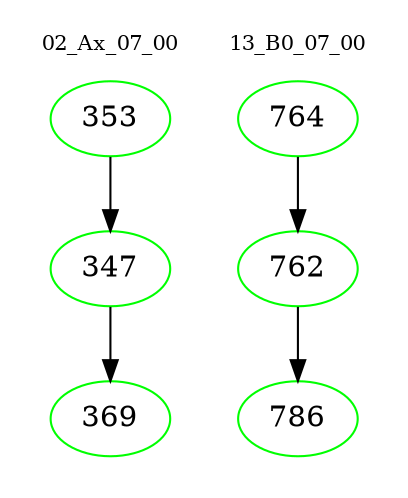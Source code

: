 digraph{
subgraph cluster_0 {
color = white
label = "02_Ax_07_00";
fontsize=10;
T0_353 [label="353", color="green"]
T0_353 -> T0_347 [color="black"]
T0_347 [label="347", color="green"]
T0_347 -> T0_369 [color="black"]
T0_369 [label="369", color="green"]
}
subgraph cluster_1 {
color = white
label = "13_B0_07_00";
fontsize=10;
T1_764 [label="764", color="green"]
T1_764 -> T1_762 [color="black"]
T1_762 [label="762", color="green"]
T1_762 -> T1_786 [color="black"]
T1_786 [label="786", color="green"]
}
}

